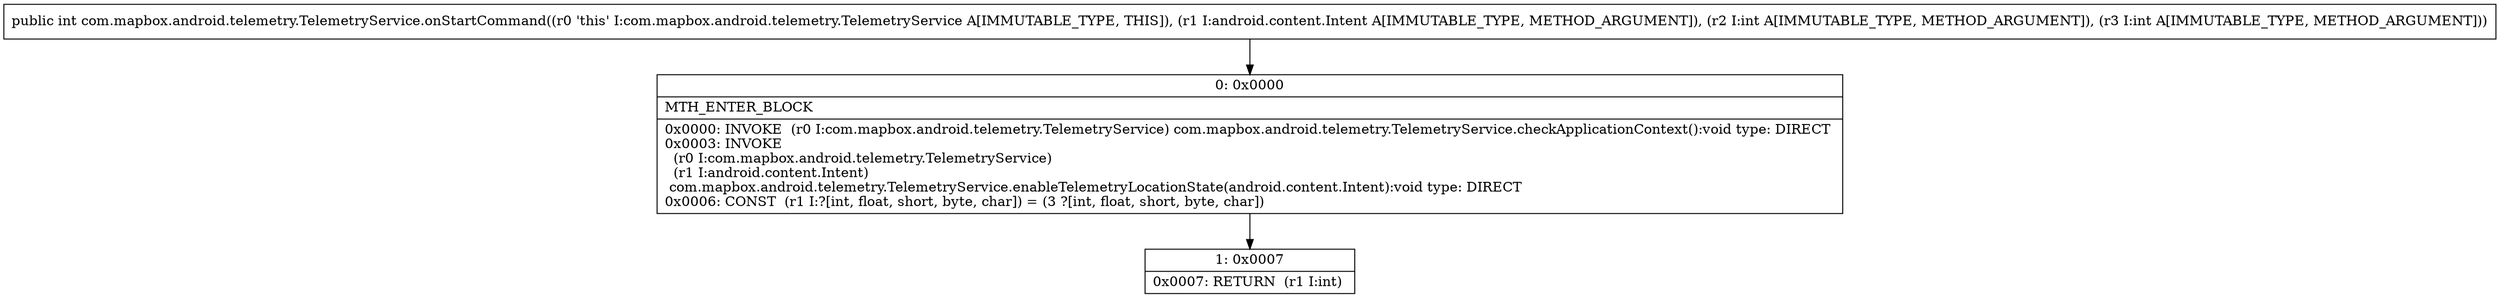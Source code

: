 digraph "CFG forcom.mapbox.android.telemetry.TelemetryService.onStartCommand(Landroid\/content\/Intent;II)I" {
Node_0 [shape=record,label="{0\:\ 0x0000|MTH_ENTER_BLOCK\l|0x0000: INVOKE  (r0 I:com.mapbox.android.telemetry.TelemetryService) com.mapbox.android.telemetry.TelemetryService.checkApplicationContext():void type: DIRECT \l0x0003: INVOKE  \l  (r0 I:com.mapbox.android.telemetry.TelemetryService)\l  (r1 I:android.content.Intent)\l com.mapbox.android.telemetry.TelemetryService.enableTelemetryLocationState(android.content.Intent):void type: DIRECT \l0x0006: CONST  (r1 I:?[int, float, short, byte, char]) = (3 ?[int, float, short, byte, char]) \l}"];
Node_1 [shape=record,label="{1\:\ 0x0007|0x0007: RETURN  (r1 I:int) \l}"];
MethodNode[shape=record,label="{public int com.mapbox.android.telemetry.TelemetryService.onStartCommand((r0 'this' I:com.mapbox.android.telemetry.TelemetryService A[IMMUTABLE_TYPE, THIS]), (r1 I:android.content.Intent A[IMMUTABLE_TYPE, METHOD_ARGUMENT]), (r2 I:int A[IMMUTABLE_TYPE, METHOD_ARGUMENT]), (r3 I:int A[IMMUTABLE_TYPE, METHOD_ARGUMENT])) }"];
MethodNode -> Node_0;
Node_0 -> Node_1;
}

